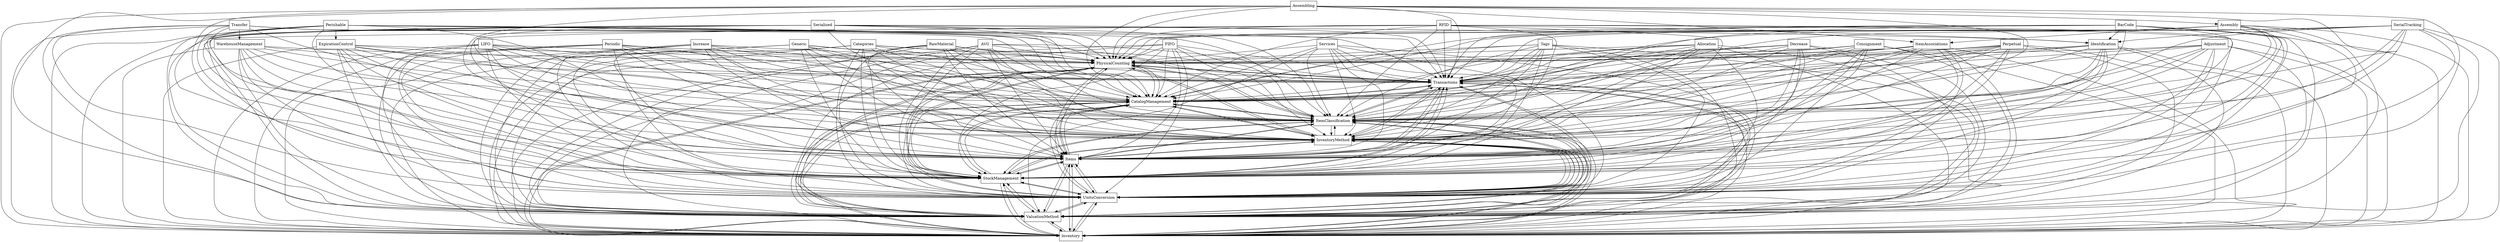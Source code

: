 digraph{
graph [rankdir=TB];
node [shape=box];
edge [arrowhead=normal];
0[label="RFID",]
1[label="SerialTracking",]
2[label="BarCode",]
3[label="PhysicalCounting",]
4[label="WarehouseManagement",]
5[label="Decrease",]
6[label="Transactions",]
7[label="Inventory",]
8[label="Categories",]
9[label="Allocation",]
10[label="RawMaterial",]
11[label="ValuationMethod",]
12[label="Perishable",]
13[label="Services",]
14[label="UnitsConversion",]
15[label="Periodic",]
16[label="StockManagement",]
17[label="Adjustment",]
18[label="Items",]
19[label="Perpetual",]
20[label="InventoryMethod",]
21[label="Consignment",]
22[label="Increase",]
23[label="LIFO",]
24[label="ItemClassification",]
25[label="Assembly",]
26[label="AVG",]
27[label="Serialized",]
28[label="Identification",]
29[label="Transfer",]
30[label="FIFO",]
31[label="Tags",]
32[label="CatalogManagement",]
33[label="ExpirationControl",]
34[label="Assembling",]
35[label="Generic",]
36[label="ItemAssociations",]
0->3[label="",]
0->6[label="",]
0->7[label="",]
0->11[label="",]
0->14[label="",]
0->16[label="",]
0->18[label="",]
0->20[label="",]
0->24[label="",]
0->28[label="",]
0->32[label="",]
1->3[label="",]
1->6[label="",]
1->7[label="",]
1->11[label="",]
1->14[label="",]
1->16[label="",]
1->18[label="",]
1->20[label="",]
1->24[label="",]
1->28[label="",]
1->32[label="",]
2->3[label="",]
2->6[label="",]
2->7[label="",]
2->11[label="",]
2->14[label="",]
2->16[label="",]
2->18[label="",]
2->20[label="",]
2->24[label="",]
2->28[label="",]
2->32[label="",]
3->6[label="",]
3->7[label="",]
3->11[label="",]
3->14[label="",]
3->16[label="",]
3->18[label="",]
3->20[label="",]
3->24[label="",]
3->32[label="",]
4->3[label="",]
4->6[label="",]
4->7[label="",]
4->11[label="",]
4->14[label="",]
4->16[label="",]
4->18[label="",]
4->20[label="",]
4->24[label="",]
4->32[label="",]
5->3[label="",]
5->6[label="",]
5->7[label="",]
5->11[label="",]
5->14[label="",]
5->16[label="",]
5->18[label="",]
5->20[label="",]
5->24[label="",]
5->32[label="",]
6->3[label="",]
6->7[label="",]
6->11[label="",]
6->14[label="",]
6->16[label="",]
6->18[label="",]
6->20[label="",]
6->24[label="",]
6->32[label="",]
7->3[label="",]
7->6[label="",]
7->11[label="",]
7->14[label="",]
7->16[label="",]
7->18[label="",]
7->20[label="",]
7->24[label="",]
7->32[label="",]
8->3[label="",]
8->6[label="",]
8->7[label="",]
8->11[label="",]
8->14[label="",]
8->16[label="",]
8->18[label="",]
8->20[label="",]
8->24[label="",]
8->32[label="",]
9->3[label="",]
9->6[label="",]
9->7[label="",]
9->11[label="",]
9->14[label="",]
9->16[label="",]
9->18[label="",]
9->20[label="",]
9->24[label="",]
9->32[label="",]
10->3[label="",]
10->6[label="",]
10->7[label="",]
10->11[label="",]
10->14[label="",]
10->16[label="",]
10->18[label="",]
10->20[label="",]
10->24[label="",]
10->32[label="",]
11->3[label="",]
11->6[label="",]
11->7[label="",]
11->14[label="",]
11->16[label="",]
11->18[label="",]
11->20[label="",]
11->24[label="",]
11->32[label="",]
12->3[label="",]
12->6[label="",]
12->7[label="",]
12->11[label="",]
12->14[label="",]
12->16[label="",]
12->18[label="",]
12->20[label="",]
12->24[label="",]
12->32[label="",]
12->33[label="",]
13->3[label="",]
13->6[label="",]
13->7[label="",]
13->11[label="",]
13->14[label="",]
13->16[label="",]
13->18[label="",]
13->20[label="",]
13->24[label="",]
13->32[label="",]
14->3[label="",]
14->6[label="",]
14->7[label="",]
14->11[label="",]
14->16[label="",]
14->18[label="",]
14->20[label="",]
14->24[label="",]
14->32[label="",]
15->3[label="",]
15->6[label="",]
15->7[label="",]
15->11[label="",]
15->14[label="",]
15->16[label="",]
15->18[label="",]
15->20[label="",]
15->24[label="",]
15->32[label="",]
16->3[label="",]
16->6[label="",]
16->7[label="",]
16->11[label="",]
16->14[label="",]
16->18[label="",]
16->20[label="",]
16->24[label="",]
16->32[label="",]
17->3[label="",]
17->6[label="",]
17->7[label="",]
17->11[label="",]
17->14[label="",]
17->16[label="",]
17->18[label="",]
17->20[label="",]
17->24[label="",]
17->32[label="",]
18->3[label="",]
18->6[label="",]
18->7[label="",]
18->11[label="",]
18->14[label="",]
18->16[label="",]
18->20[label="",]
18->24[label="",]
18->32[label="",]
19->3[label="",]
19->6[label="",]
19->7[label="",]
19->11[label="",]
19->14[label="",]
19->16[label="",]
19->18[label="",]
19->20[label="",]
19->24[label="",]
19->32[label="",]
20->3[label="",]
20->6[label="",]
20->7[label="",]
20->11[label="",]
20->14[label="",]
20->16[label="",]
20->18[label="",]
20->24[label="",]
20->32[label="",]
21->3[label="",]
21->6[label="",]
21->7[label="",]
21->11[label="",]
21->14[label="",]
21->16[label="",]
21->18[label="",]
21->20[label="",]
21->24[label="",]
21->32[label="",]
22->3[label="",]
22->6[label="",]
22->7[label="",]
22->11[label="",]
22->14[label="",]
22->16[label="",]
22->18[label="",]
22->20[label="",]
22->24[label="",]
22->32[label="",]
23->3[label="",]
23->6[label="",]
23->7[label="",]
23->11[label="",]
23->14[label="",]
23->16[label="",]
23->18[label="",]
23->20[label="",]
23->24[label="",]
23->32[label="",]
24->3[label="",]
24->6[label="",]
24->7[label="",]
24->11[label="",]
24->14[label="",]
24->16[label="",]
24->18[label="",]
24->20[label="",]
24->32[label="",]
25->3[label="",]
25->6[label="",]
25->7[label="",]
25->11[label="",]
25->14[label="",]
25->16[label="",]
25->18[label="",]
25->20[label="",]
25->24[label="",]
25->32[label="",]
25->36[label="",]
26->3[label="",]
26->6[label="",]
26->7[label="",]
26->11[label="",]
26->14[label="",]
26->16[label="",]
26->18[label="",]
26->20[label="",]
26->24[label="",]
26->32[label="",]
27->3[label="",]
27->6[label="",]
27->7[label="",]
27->11[label="",]
27->14[label="",]
27->16[label="",]
27->18[label="",]
27->20[label="",]
27->24[label="",]
27->28[label="",]
27->32[label="",]
28->3[label="",]
28->6[label="",]
28->7[label="",]
28->11[label="",]
28->14[label="",]
28->16[label="",]
28->18[label="",]
28->20[label="",]
28->24[label="",]
28->32[label="",]
29->3[label="",]
29->4[label="",]
29->6[label="",]
29->7[label="",]
29->11[label="",]
29->14[label="",]
29->16[label="",]
29->18[label="",]
29->20[label="",]
29->24[label="",]
29->32[label="",]
30->3[label="",]
30->6[label="",]
30->7[label="",]
30->11[label="",]
30->14[label="",]
30->16[label="",]
30->18[label="",]
30->20[label="",]
30->24[label="",]
30->32[label="",]
31->3[label="",]
31->6[label="",]
31->7[label="",]
31->11[label="",]
31->14[label="",]
31->16[label="",]
31->18[label="",]
31->20[label="",]
31->24[label="",]
31->32[label="",]
32->3[label="",]
32->6[label="",]
32->7[label="",]
32->11[label="",]
32->14[label="",]
32->16[label="",]
32->18[label="",]
32->20[label="",]
32->24[label="",]
33->3[label="",]
33->6[label="",]
33->7[label="",]
33->11[label="",]
33->14[label="",]
33->16[label="",]
33->18[label="",]
33->20[label="",]
33->24[label="",]
33->32[label="",]
34->3[label="",]
34->6[label="",]
34->7[label="",]
34->11[label="",]
34->14[label="",]
34->16[label="",]
34->18[label="",]
34->20[label="",]
34->24[label="",]
34->25[label="",]
34->32[label="",]
34->36[label="",]
35->3[label="",]
35->6[label="",]
35->7[label="",]
35->11[label="",]
35->14[label="",]
35->16[label="",]
35->18[label="",]
35->20[label="",]
35->24[label="",]
35->32[label="",]
36->3[label="",]
36->6[label="",]
36->7[label="",]
36->11[label="",]
36->14[label="",]
36->16[label="",]
36->18[label="",]
36->20[label="",]
36->24[label="",]
36->32[label="",]
}
